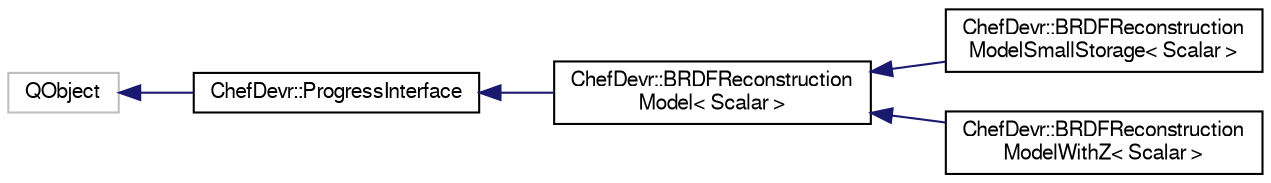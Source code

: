 digraph "Graphical Class Hierarchy"
{
 // LATEX_PDF_SIZE
  edge [fontname="FreeSans",fontsize="10",labelfontname="FreeSans",labelfontsize="10"];
  node [fontname="FreeSans",fontsize="10",shape=record];
  rankdir="LR";
  Node9 [label="QObject",height=0.2,width=0.4,color="grey75", fillcolor="white", style="filled",tooltip=" "];
  Node9 -> Node0 [dir="back",color="midnightblue",fontsize="10",style="solid",fontname="FreeSans"];
  Node0 [label="ChefDevr::ProgressInterface",height=0.2,width=0.4,color="black", fillcolor="white", style="filled",URL="$class_chef_devr_1_1_progress_interface.html",tooltip=" "];
  Node0 -> Node1 [dir="back",color="midnightblue",fontsize="10",style="solid",fontname="FreeSans"];
  Node1 [label="ChefDevr::BRDFReconstruction\lModel\< Scalar \>",height=0.2,width=0.4,color="black", fillcolor="white", style="filled",URL="$class_chef_devr_1_1_b_r_d_f_reconstruction_model.html",tooltip="The class that allows reconstruction of BRDFs in the BRDF Explorer format."];
  Node1 -> Node2 [dir="back",color="midnightblue",fontsize="10",style="solid",fontname="FreeSans"];
  Node2 [label="ChefDevr::BRDFReconstruction\lModelSmallStorage\< Scalar \>",height=0.2,width=0.4,color="black", fillcolor="white", style="filled",URL="$class_chef_devr_1_1_b_r_d_f_reconstruction_model_small_storage.html",tooltip=" "];
  Node1 -> Node3 [dir="back",color="midnightblue",fontsize="10",style="solid",fontname="FreeSans"];
  Node3 [label="ChefDevr::BRDFReconstruction\lModelWithZ\< Scalar \>",height=0.2,width=0.4,color="black", fillcolor="white", style="filled",URL="$class_chef_devr_1_1_b_r_d_f_reconstruction_model_with_z.html",tooltip=" "];
}
